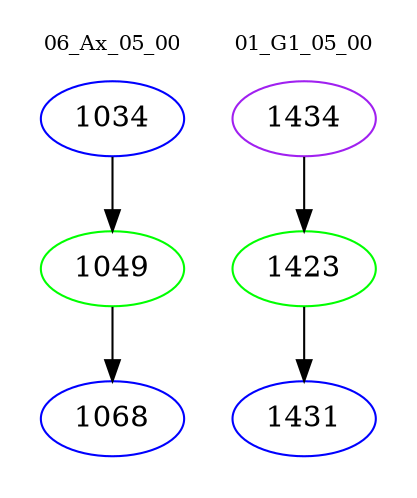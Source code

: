 digraph{
subgraph cluster_0 {
color = white
label = "06_Ax_05_00";
fontsize=10;
T0_1034 [label="1034", color="blue"]
T0_1034 -> T0_1049 [color="black"]
T0_1049 [label="1049", color="green"]
T0_1049 -> T0_1068 [color="black"]
T0_1068 [label="1068", color="blue"]
}
subgraph cluster_1 {
color = white
label = "01_G1_05_00";
fontsize=10;
T1_1434 [label="1434", color="purple"]
T1_1434 -> T1_1423 [color="black"]
T1_1423 [label="1423", color="green"]
T1_1423 -> T1_1431 [color="black"]
T1_1431 [label="1431", color="blue"]
}
}

